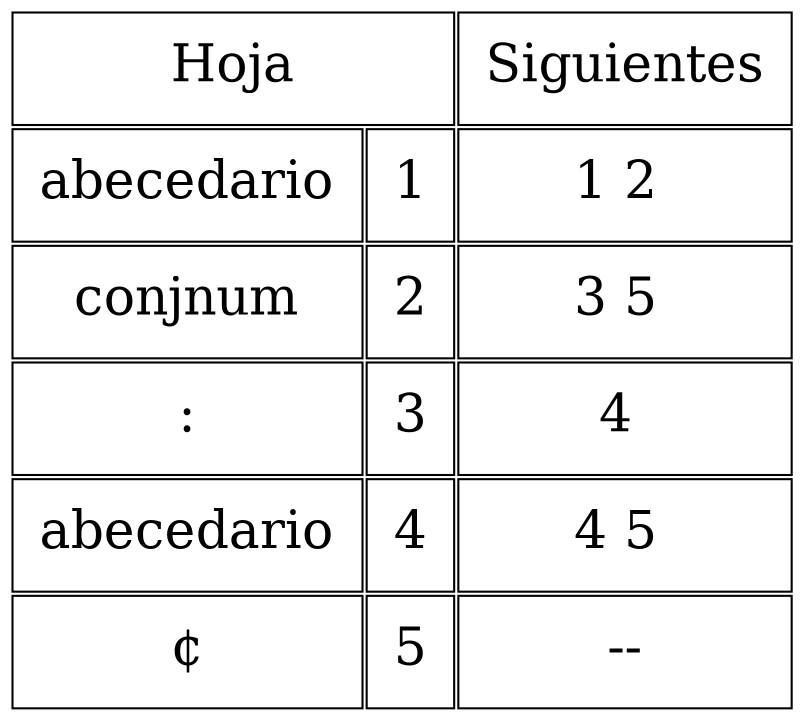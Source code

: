 digraph {
splines="line";
rankdir = TB;
node [shape=plain, height=0.5, width=1.5, fontsize=25];
graph[dpi=110];

N [label=<
<table border="0" cellborder="1" cellpadding="12">
  <tr><td colspan="2">Hoja</td><td>Siguientes</td></tr>  <tr><td>abecedario</td><td>1</td><td>1 2 </td></tr>
  <tr><td>conjnum</td><td>2</td><td>3 5 </td></tr>
  <tr><td>:</td><td>3</td><td>4 </td></tr>
  <tr><td>abecedario</td><td>4</td><td>4 5 </td></tr>
  <tr><td>¢</td><td>5</td><td>--</td></tr>
</table>>];
}